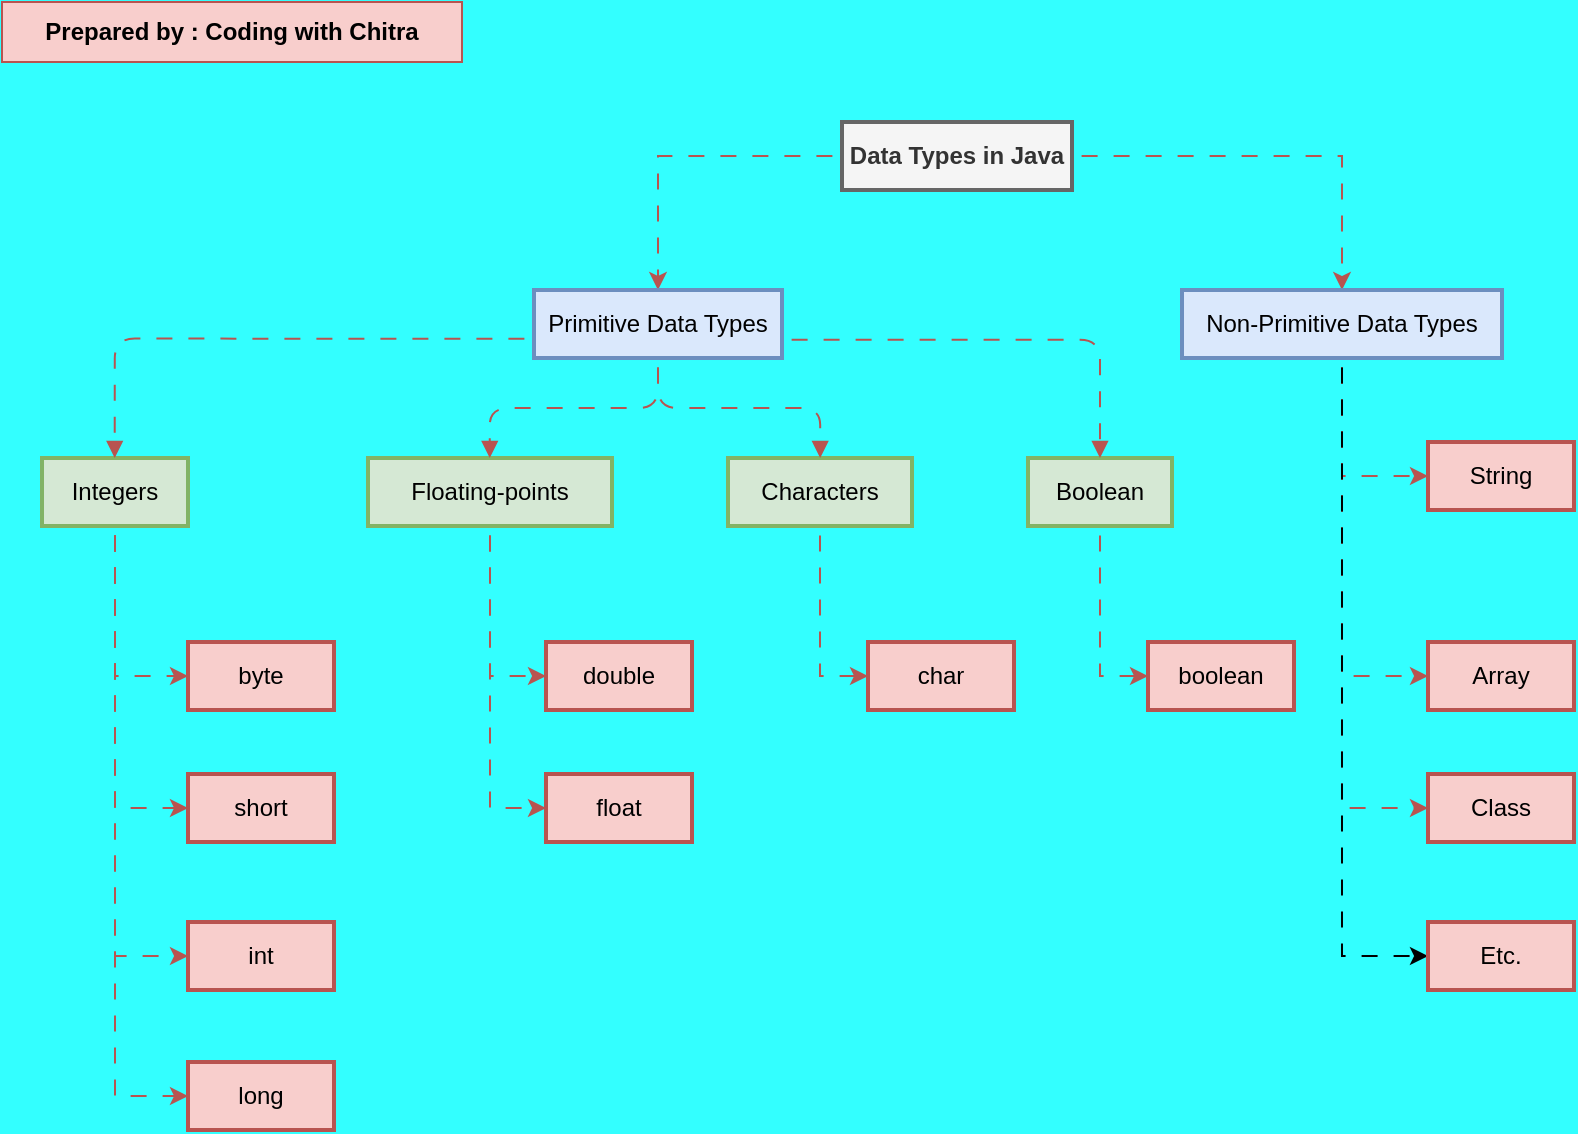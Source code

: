 <mxfile version="23.1.6" type="github">
  <diagram name="Page-1" id="NZbzHBPe5YF4VIzsgg0A">
    <mxGraphModel dx="2284" dy="1882" grid="1" gridSize="10" guides="1" tooltips="1" connect="1" arrows="1" fold="1" page="1" pageScale="1" pageWidth="850" pageHeight="1100" background="#33FFFF" math="0" shadow="0">
      <root>
        <mxCell id="0" />
        <mxCell id="1" parent="0" />
        <mxCell id="fs3YQXYDzvtj9iLQUYuB-33" style="edgeStyle=orthogonalEdgeStyle;rounded=0;orthogonalLoop=1;jettySize=auto;html=1;entryX=0.5;entryY=0;entryDx=0;entryDy=0;exitX=0;exitY=0.5;exitDx=0;exitDy=0;flowAnimation=1;fillColor=#f8cecc;strokeColor=#b85450;" edge="1" parent="1" source="2" target="3">
          <mxGeometry relative="1" as="geometry" />
        </mxCell>
        <mxCell id="fs3YQXYDzvtj9iLQUYuB-34" style="edgeStyle=orthogonalEdgeStyle;rounded=0;orthogonalLoop=1;jettySize=auto;html=1;entryX=0.5;entryY=0;entryDx=0;entryDy=0;flowAnimation=1;fillColor=#f8cecc;strokeColor=#b85450;" edge="1" parent="1" source="2" target="8">
          <mxGeometry relative="1" as="geometry" />
        </mxCell>
        <mxCell id="2" value="Data Types in Java" style="whiteSpace=wrap;strokeWidth=2;fillColor=#f5f5f5;strokeColor=#666666;fontColor=#333333;fontStyle=1" parent="1" vertex="1">
          <mxGeometry x="-420" y="-1040" width="115" height="34" as="geometry" />
        </mxCell>
        <mxCell id="3" value="Primitive Data Types" style="whiteSpace=wrap;strokeWidth=2;fillColor=#dae8fc;strokeColor=#6c8ebf;" parent="1" vertex="1">
          <mxGeometry x="-574" y="-956" width="124" height="34" as="geometry" />
        </mxCell>
        <mxCell id="fs3YQXYDzvtj9iLQUYuB-19" style="edgeStyle=orthogonalEdgeStyle;rounded=0;orthogonalLoop=1;jettySize=auto;html=1;entryX=0;entryY=0.5;entryDx=0;entryDy=0;flowAnimation=1;fillColor=#f8cecc;strokeColor=#b85450;" edge="1" parent="1" source="4" target="fs3YQXYDzvtj9iLQUYuB-14">
          <mxGeometry relative="1" as="geometry" />
        </mxCell>
        <mxCell id="fs3YQXYDzvtj9iLQUYuB-20" style="edgeStyle=orthogonalEdgeStyle;rounded=0;orthogonalLoop=1;jettySize=auto;html=1;entryX=0;entryY=0.5;entryDx=0;entryDy=0;flowAnimation=1;fillColor=#f8cecc;strokeColor=#b85450;" edge="1" parent="1" source="4" target="fs3YQXYDzvtj9iLQUYuB-15">
          <mxGeometry relative="1" as="geometry" />
        </mxCell>
        <mxCell id="fs3YQXYDzvtj9iLQUYuB-21" style="edgeStyle=orthogonalEdgeStyle;rounded=0;orthogonalLoop=1;jettySize=auto;html=1;entryX=0;entryY=0.5;entryDx=0;entryDy=0;flowAnimation=1;fillColor=#f8cecc;strokeColor=#b85450;" edge="1" parent="1" source="4" target="fs3YQXYDzvtj9iLQUYuB-16">
          <mxGeometry relative="1" as="geometry" />
        </mxCell>
        <mxCell id="fs3YQXYDzvtj9iLQUYuB-22" style="edgeStyle=orthogonalEdgeStyle;rounded=0;orthogonalLoop=1;jettySize=auto;html=1;entryX=0;entryY=0.5;entryDx=0;entryDy=0;flowAnimation=1;fillColor=#f8cecc;strokeColor=#b85450;" edge="1" parent="1" source="4" target="fs3YQXYDzvtj9iLQUYuB-17">
          <mxGeometry relative="1" as="geometry" />
        </mxCell>
        <mxCell id="4" value="Integers" style="whiteSpace=wrap;strokeWidth=2;fillColor=#d5e8d4;strokeColor=#82b366;" parent="1" vertex="1">
          <mxGeometry x="-820" y="-872" width="73" height="34" as="geometry" />
        </mxCell>
        <mxCell id="fs3YQXYDzvtj9iLQUYuB-25" style="edgeStyle=orthogonalEdgeStyle;rounded=0;orthogonalLoop=1;jettySize=auto;html=1;entryX=0;entryY=0.5;entryDx=0;entryDy=0;flowAnimation=1;fillColor=#f8cecc;strokeColor=#b85450;" edge="1" parent="1" source="5" target="fs3YQXYDzvtj9iLQUYuB-23">
          <mxGeometry relative="1" as="geometry" />
        </mxCell>
        <mxCell id="fs3YQXYDzvtj9iLQUYuB-26" style="edgeStyle=orthogonalEdgeStyle;rounded=0;orthogonalLoop=1;jettySize=auto;html=1;entryX=0;entryY=0.5;entryDx=0;entryDy=0;flowAnimation=1;fillColor=#f8cecc;strokeColor=#b85450;" edge="1" parent="1" source="5" target="fs3YQXYDzvtj9iLQUYuB-24">
          <mxGeometry relative="1" as="geometry" />
        </mxCell>
        <mxCell id="5" value="Floating-points" style="whiteSpace=wrap;strokeWidth=2;fillColor=#d5e8d4;strokeColor=#82b366;" parent="1" vertex="1">
          <mxGeometry x="-657" y="-872" width="122" height="34" as="geometry" />
        </mxCell>
        <mxCell id="fs3YQXYDzvtj9iLQUYuB-29" style="edgeStyle=orthogonalEdgeStyle;rounded=0;orthogonalLoop=1;jettySize=auto;html=1;entryX=0;entryY=0.5;entryDx=0;entryDy=0;flowAnimation=1;fillColor=#f8cecc;strokeColor=#b85450;" edge="1" parent="1" source="6" target="fs3YQXYDzvtj9iLQUYuB-27">
          <mxGeometry relative="1" as="geometry" />
        </mxCell>
        <mxCell id="6" value="Characters" style="whiteSpace=wrap;strokeWidth=2;fillColor=#d5e8d4;strokeColor=#82b366;" parent="1" vertex="1">
          <mxGeometry x="-477" y="-872" width="92" height="34" as="geometry" />
        </mxCell>
        <mxCell id="fs3YQXYDzvtj9iLQUYuB-32" style="edgeStyle=orthogonalEdgeStyle;rounded=0;orthogonalLoop=1;jettySize=auto;html=1;entryX=0;entryY=0.5;entryDx=0;entryDy=0;flowAnimation=1;fillColor=#f8cecc;strokeColor=#b85450;" edge="1" parent="1" source="7" target="fs3YQXYDzvtj9iLQUYuB-31">
          <mxGeometry relative="1" as="geometry" />
        </mxCell>
        <mxCell id="7" value="Boolean" style="whiteSpace=wrap;strokeWidth=2;fillColor=#d5e8d4;strokeColor=#82b366;" parent="1" vertex="1">
          <mxGeometry x="-327" y="-872" width="72" height="34" as="geometry" />
        </mxCell>
        <mxCell id="fs3YQXYDzvtj9iLQUYuB-38" style="edgeStyle=orthogonalEdgeStyle;rounded=0;orthogonalLoop=1;jettySize=auto;html=1;entryX=0;entryY=0.5;entryDx=0;entryDy=0;flowAnimation=1;fillColor=#f8cecc;strokeColor=#b85450;" edge="1" parent="1" source="8" target="fs3YQXYDzvtj9iLQUYuB-35">
          <mxGeometry relative="1" as="geometry" />
        </mxCell>
        <mxCell id="fs3YQXYDzvtj9iLQUYuB-39" style="edgeStyle=orthogonalEdgeStyle;rounded=0;orthogonalLoop=1;jettySize=auto;html=1;entryX=0;entryY=0.5;entryDx=0;entryDy=0;flowAnimation=1;fillColor=#f8cecc;strokeColor=#b85450;" edge="1" parent="1" source="8" target="fs3YQXYDzvtj9iLQUYuB-36">
          <mxGeometry relative="1" as="geometry" />
        </mxCell>
        <mxCell id="fs3YQXYDzvtj9iLQUYuB-40" style="edgeStyle=orthogonalEdgeStyle;rounded=0;orthogonalLoop=1;jettySize=auto;html=1;entryX=0;entryY=0.5;entryDx=0;entryDy=0;flowAnimation=1;fillColor=#f8cecc;strokeColor=#b85450;" edge="1" parent="1" source="8" target="fs3YQXYDzvtj9iLQUYuB-37">
          <mxGeometry relative="1" as="geometry" />
        </mxCell>
        <mxCell id="fs3YQXYDzvtj9iLQUYuB-42" style="edgeStyle=orthogonalEdgeStyle;rounded=0;orthogonalLoop=1;jettySize=auto;html=1;entryX=0;entryY=0.5;entryDx=0;entryDy=0;flowAnimation=1;" edge="1" parent="1" source="8" target="fs3YQXYDzvtj9iLQUYuB-41">
          <mxGeometry relative="1" as="geometry" />
        </mxCell>
        <mxCell id="8" value="Non-Primitive Data Types" style="whiteSpace=wrap;strokeWidth=2;fillColor=#dae8fc;strokeColor=#6c8ebf;" parent="1" vertex="1">
          <mxGeometry x="-250" y="-956" width="160" height="34" as="geometry" />
        </mxCell>
        <mxCell id="10" value="" style="startArrow=none;endArrow=block;exitX=-0.002;exitY=0.717;entryX=0.498;entryY=0;edgeStyle=orthogonalEdgeStyle;flowAnimation=1;fillColor=#f8cecc;strokeColor=#b85450;" parent="1" source="3" target="4" edge="1">
          <mxGeometry relative="1" as="geometry" />
        </mxCell>
        <mxCell id="11" value="" style="startArrow=none;endArrow=block;exitX=0.5;exitY=1;entryX=0.499;entryY=0;edgeStyle=orthogonalEdgeStyle;flowAnimation=1;exitDx=0;exitDy=0;fillColor=#f8cecc;strokeColor=#b85450;" parent="1" source="3" target="5" edge="1">
          <mxGeometry relative="1" as="geometry" />
        </mxCell>
        <mxCell id="12" value="" style="startArrow=none;endArrow=block;exitX=0.5;exitY=1;entryX=0.501;entryY=0;edgeStyle=orthogonalEdgeStyle;flowAnimation=1;exitDx=0;exitDy=0;fillColor=#f8cecc;strokeColor=#b85450;" parent="1" source="3" target="6" edge="1">
          <mxGeometry relative="1" as="geometry" />
        </mxCell>
        <mxCell id="13" value="" style="startArrow=none;endArrow=block;exitX=1.002;exitY=0.733;entryX=0.5;entryY=0;edgeStyle=orthogonalEdgeStyle;flowAnimation=1;fillColor=#f8cecc;strokeColor=#b85450;" parent="1" source="3" target="7" edge="1">
          <mxGeometry relative="1" as="geometry" />
        </mxCell>
        <mxCell id="fs3YQXYDzvtj9iLQUYuB-14" value="byte" style="whiteSpace=wrap;strokeWidth=2;fillColor=#f8cecc;strokeColor=#b85450;" vertex="1" parent="1">
          <mxGeometry x="-747" y="-780" width="73" height="34" as="geometry" />
        </mxCell>
        <mxCell id="fs3YQXYDzvtj9iLQUYuB-15" value="short" style="whiteSpace=wrap;strokeWidth=2;fillColor=#f8cecc;strokeColor=#b85450;" vertex="1" parent="1">
          <mxGeometry x="-747" y="-714" width="73" height="34" as="geometry" />
        </mxCell>
        <mxCell id="fs3YQXYDzvtj9iLQUYuB-16" value="int" style="whiteSpace=wrap;strokeWidth=2;fillColor=#f8cecc;strokeColor=#b85450;" vertex="1" parent="1">
          <mxGeometry x="-747" y="-640" width="73" height="34" as="geometry" />
        </mxCell>
        <mxCell id="fs3YQXYDzvtj9iLQUYuB-17" value="long" style="whiteSpace=wrap;strokeWidth=2;fillColor=#f8cecc;strokeColor=#b85450;" vertex="1" parent="1">
          <mxGeometry x="-747" y="-570" width="73" height="34" as="geometry" />
        </mxCell>
        <mxCell id="fs3YQXYDzvtj9iLQUYuB-23" value="double" style="whiteSpace=wrap;strokeWidth=2;fillColor=#f8cecc;strokeColor=#b85450;" vertex="1" parent="1">
          <mxGeometry x="-568" y="-780" width="73" height="34" as="geometry" />
        </mxCell>
        <mxCell id="fs3YQXYDzvtj9iLQUYuB-24" value="float" style="whiteSpace=wrap;strokeWidth=2;fillColor=#f8cecc;strokeColor=#b85450;" vertex="1" parent="1">
          <mxGeometry x="-568" y="-714" width="73" height="34" as="geometry" />
        </mxCell>
        <mxCell id="fs3YQXYDzvtj9iLQUYuB-27" value="char" style="whiteSpace=wrap;strokeWidth=2;fillColor=#f8cecc;strokeColor=#b85450;" vertex="1" parent="1">
          <mxGeometry x="-407" y="-780" width="73" height="34" as="geometry" />
        </mxCell>
        <mxCell id="fs3YQXYDzvtj9iLQUYuB-31" value="boolean" style="whiteSpace=wrap;strokeWidth=2;fillColor=#f8cecc;strokeColor=#b85450;" vertex="1" parent="1">
          <mxGeometry x="-267" y="-780" width="73" height="34" as="geometry" />
        </mxCell>
        <mxCell id="fs3YQXYDzvtj9iLQUYuB-35" value="String" style="whiteSpace=wrap;strokeWidth=2;fillColor=#f8cecc;strokeColor=#b85450;" vertex="1" parent="1">
          <mxGeometry x="-127" y="-880" width="73" height="34" as="geometry" />
        </mxCell>
        <mxCell id="fs3YQXYDzvtj9iLQUYuB-36" value="Array" style="whiteSpace=wrap;strokeWidth=2;fillColor=#f8cecc;strokeColor=#b85450;" vertex="1" parent="1">
          <mxGeometry x="-127" y="-780" width="73" height="34" as="geometry" />
        </mxCell>
        <mxCell id="fs3YQXYDzvtj9iLQUYuB-37" value="Class" style="whiteSpace=wrap;strokeWidth=2;fillColor=#f8cecc;strokeColor=#b85450;" vertex="1" parent="1">
          <mxGeometry x="-127" y="-714" width="73" height="34" as="geometry" />
        </mxCell>
        <mxCell id="fs3YQXYDzvtj9iLQUYuB-41" value="Etc." style="whiteSpace=wrap;strokeWidth=2;fillColor=#f8cecc;strokeColor=#b85450;" vertex="1" parent="1">
          <mxGeometry x="-127" y="-640" width="73" height="34" as="geometry" />
        </mxCell>
        <mxCell id="fs3YQXYDzvtj9iLQUYuB-43" value="&lt;b&gt;Prepared by : Coding with Chitra&lt;/b&gt;" style="text;html=1;align=center;verticalAlign=middle;whiteSpace=wrap;rounded=0;fillColor=#f8cecc;strokeColor=#b85450;" vertex="1" parent="1">
          <mxGeometry x="-840" y="-1100" width="230" height="30" as="geometry" />
        </mxCell>
      </root>
    </mxGraphModel>
  </diagram>
</mxfile>
